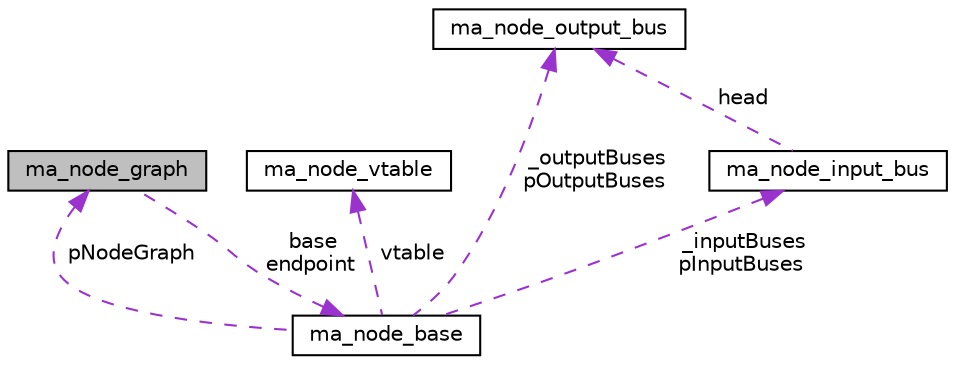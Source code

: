 digraph "ma_node_graph"
{
 // LATEX_PDF_SIZE
  edge [fontname="Helvetica",fontsize="10",labelfontname="Helvetica",labelfontsize="10"];
  node [fontname="Helvetica",fontsize="10",shape=record];
  Node1 [label="ma_node_graph",height=0.2,width=0.4,color="black", fillcolor="grey75", style="filled", fontcolor="black",tooltip=" "];
  Node2 -> Node1 [dir="back",color="darkorchid3",fontsize="10",style="dashed",label=" base\nendpoint" ,fontname="Helvetica"];
  Node2 [label="ma_node_base",height=0.2,width=0.4,color="black", fillcolor="white", style="filled",URL="$structma__node__base.html",tooltip=" "];
  Node3 -> Node2 [dir="back",color="darkorchid3",fontsize="10",style="dashed",label=" vtable" ,fontname="Helvetica"];
  Node3 [label="ma_node_vtable",height=0.2,width=0.4,color="black", fillcolor="white", style="filled",URL="$structma__node__vtable.html",tooltip=" "];
  Node4 -> Node2 [dir="back",color="darkorchid3",fontsize="10",style="dashed",label=" _inputBuses\npInputBuses" ,fontname="Helvetica"];
  Node4 [label="ma_node_input_bus",height=0.2,width=0.4,color="black", fillcolor="white", style="filled",URL="$structma__node__input__bus.html",tooltip=" "];
  Node5 -> Node4 [dir="back",color="darkorchid3",fontsize="10",style="dashed",label=" head" ,fontname="Helvetica"];
  Node5 [label="ma_node_output_bus",height=0.2,width=0.4,color="black", fillcolor="white", style="filled",URL="$structma__node__output__bus.html",tooltip=" "];
  Node5 -> Node2 [dir="back",color="darkorchid3",fontsize="10",style="dashed",label=" _outputBuses\npOutputBuses" ,fontname="Helvetica"];
  Node1 -> Node2 [dir="back",color="darkorchid3",fontsize="10",style="dashed",label=" pNodeGraph" ,fontname="Helvetica"];
}
